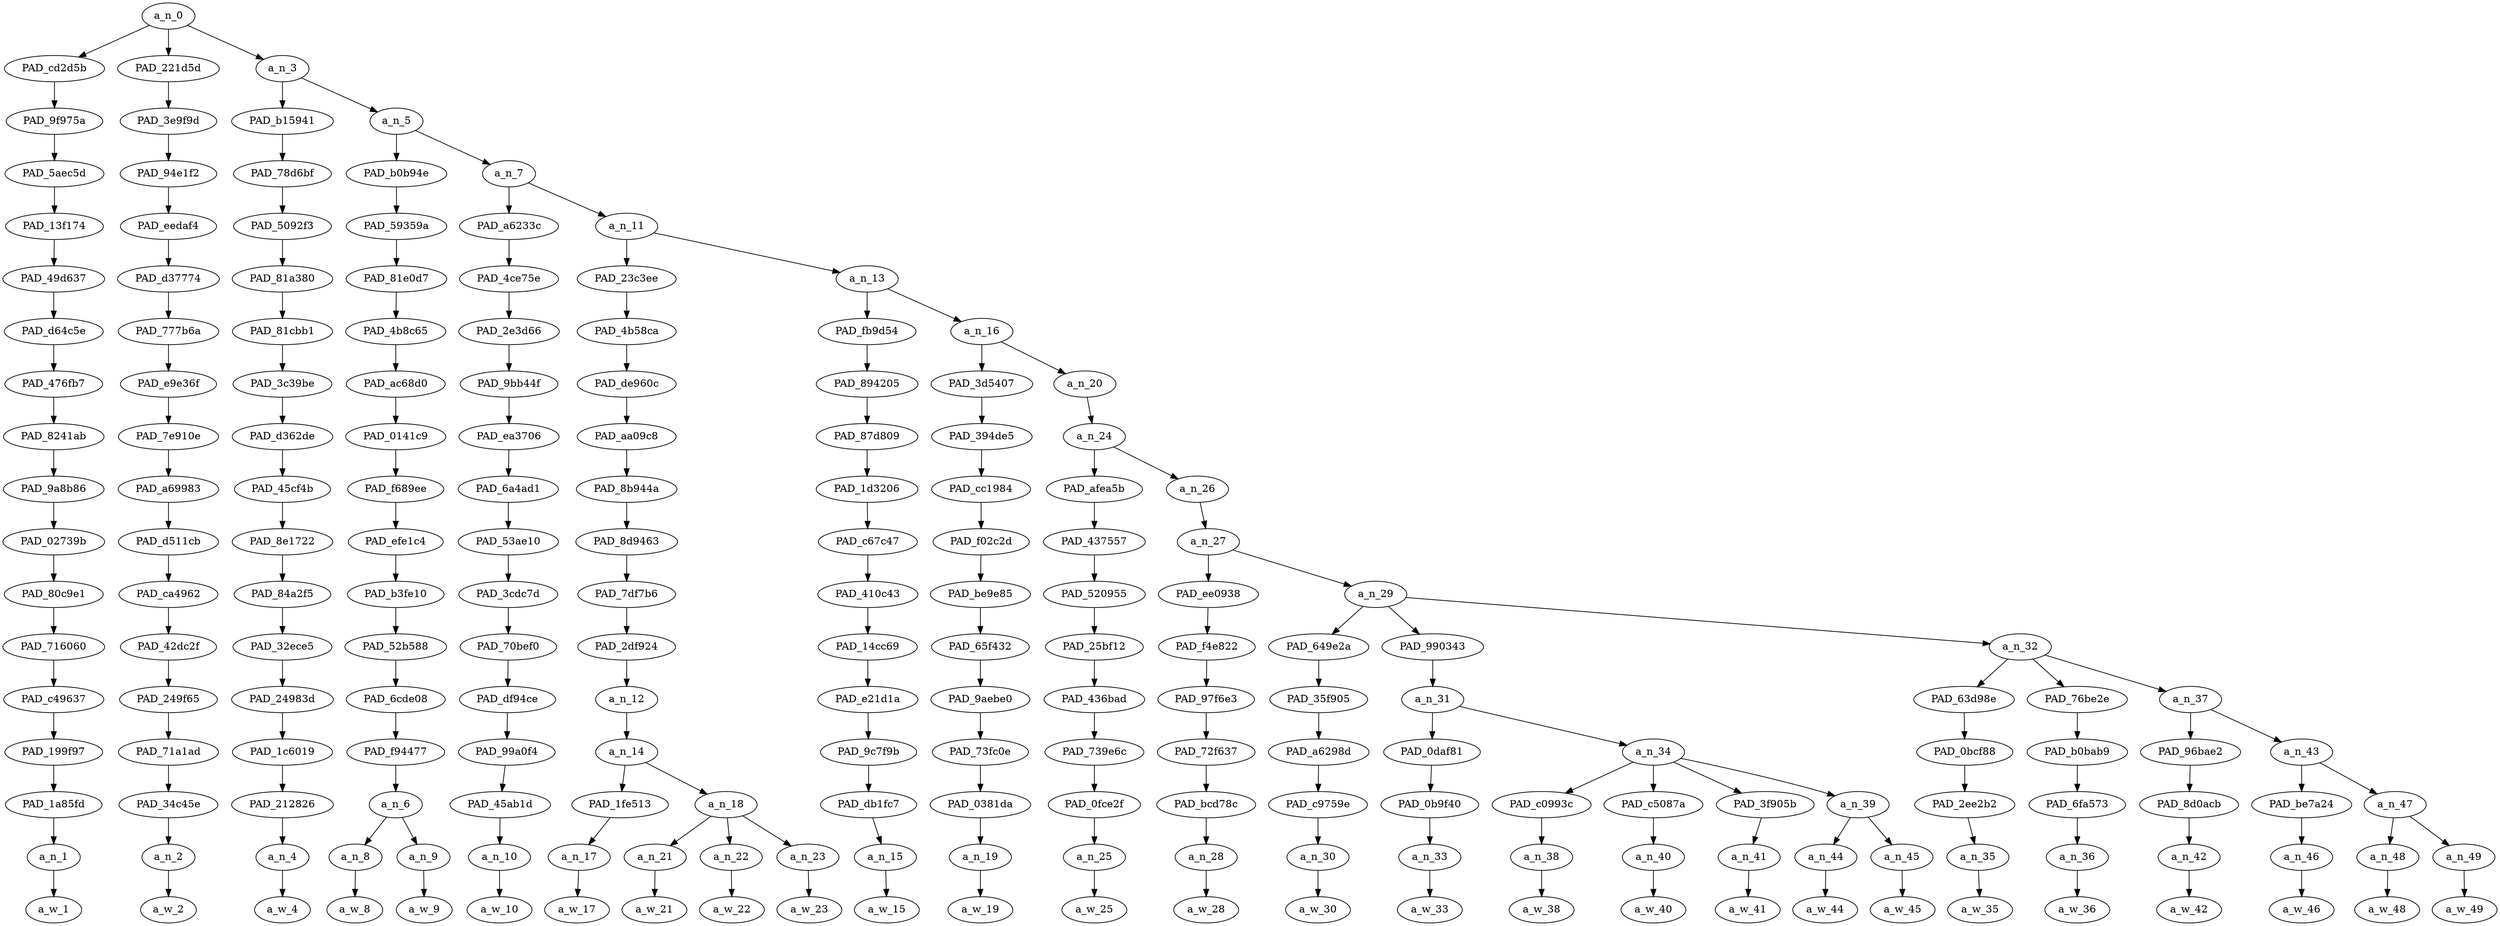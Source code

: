 strict digraph "" {
	a_n_0	[div_dir=1,
		index=0,
		level=17,
		pos="1.5450755931712965,17!",
		text_span="[0, 1, 2, 3, 4, 5, 6, 7, 8, 9, 10, 11, 12, 13, 14, 15, 16, 17, 18, 19, 20, 21, 22, 23, 24, 25, 26]",
		value=1.00000001];
	PAD_cd2d5b	[div_dir=1,
		index=0,
		level=16,
		pos="0.0,16!",
		text_span="[0]",
		value=0.02778926];
	a_n_0 -> PAD_cd2d5b;
	PAD_221d5d	[div_dir=1,
		index=1,
		level=16,
		pos="1.0,16!",
		text_span="[1]",
		value=0.02824631];
	a_n_0 -> PAD_221d5d;
	a_n_3	[div_dir=1,
		index=2,
		level=16,
		pos="3.635226779513889,16!",
		text_span="[2, 3, 4, 5, 6, 7, 8, 9, 10, 11, 12, 13, 14, 15, 16, 17, 18, 19, 20, 21, 22, 23, 24, 25, 26]",
		value=0.94340004];
	a_n_0 -> a_n_3;
	PAD_9f975a	[div_dir=1,
		index=0,
		level=15,
		pos="0.0,15!",
		text_span="[0]",
		value=0.02778926];
	PAD_cd2d5b -> PAD_9f975a;
	PAD_5aec5d	[div_dir=1,
		index=0,
		level=14,
		pos="0.0,14!",
		text_span="[0]",
		value=0.02778926];
	PAD_9f975a -> PAD_5aec5d;
	PAD_13f174	[div_dir=1,
		index=0,
		level=13,
		pos="0.0,13!",
		text_span="[0]",
		value=0.02778926];
	PAD_5aec5d -> PAD_13f174;
	PAD_49d637	[div_dir=1,
		index=0,
		level=12,
		pos="0.0,12!",
		text_span="[0]",
		value=0.02778926];
	PAD_13f174 -> PAD_49d637;
	PAD_d64c5e	[div_dir=1,
		index=0,
		level=11,
		pos="0.0,11!",
		text_span="[0]",
		value=0.02778926];
	PAD_49d637 -> PAD_d64c5e;
	PAD_476fb7	[div_dir=1,
		index=0,
		level=10,
		pos="0.0,10!",
		text_span="[0]",
		value=0.02778926];
	PAD_d64c5e -> PAD_476fb7;
	PAD_8241ab	[div_dir=1,
		index=0,
		level=9,
		pos="0.0,9!",
		text_span="[0]",
		value=0.02778926];
	PAD_476fb7 -> PAD_8241ab;
	PAD_9a8b86	[div_dir=1,
		index=0,
		level=8,
		pos="0.0,8!",
		text_span="[0]",
		value=0.02778926];
	PAD_8241ab -> PAD_9a8b86;
	PAD_02739b	[div_dir=1,
		index=0,
		level=7,
		pos="0.0,7!",
		text_span="[0]",
		value=0.02778926];
	PAD_9a8b86 -> PAD_02739b;
	PAD_80c9e1	[div_dir=1,
		index=0,
		level=6,
		pos="0.0,6!",
		text_span="[0]",
		value=0.02778926];
	PAD_02739b -> PAD_80c9e1;
	PAD_716060	[div_dir=1,
		index=0,
		level=5,
		pos="0.0,5!",
		text_span="[0]",
		value=0.02778926];
	PAD_80c9e1 -> PAD_716060;
	PAD_c49637	[div_dir=1,
		index=0,
		level=4,
		pos="0.0,4!",
		text_span="[0]",
		value=0.02778926];
	PAD_716060 -> PAD_c49637;
	PAD_199f97	[div_dir=1,
		index=0,
		level=3,
		pos="0.0,3!",
		text_span="[0]",
		value=0.02778926];
	PAD_c49637 -> PAD_199f97;
	PAD_1a85fd	[div_dir=1,
		index=0,
		level=2,
		pos="0.0,2!",
		text_span="[0]",
		value=0.02778926];
	PAD_199f97 -> PAD_1a85fd;
	a_n_1	[div_dir=1,
		index=0,
		level=1,
		pos="0.0,1!",
		text_span="[0]",
		value=0.02778926];
	PAD_1a85fd -> a_n_1;
	a_w_1	[div_dir=0,
		index=0,
		level=0,
		pos="0,0!",
		text_span="[0]",
		value=does];
	a_n_1 -> a_w_1;
	PAD_3e9f9d	[div_dir=1,
		index=1,
		level=15,
		pos="1.0,15!",
		text_span="[1]",
		value=0.02824631];
	PAD_221d5d -> PAD_3e9f9d;
	PAD_94e1f2	[div_dir=1,
		index=1,
		level=14,
		pos="1.0,14!",
		text_span="[1]",
		value=0.02824631];
	PAD_3e9f9d -> PAD_94e1f2;
	PAD_eedaf4	[div_dir=1,
		index=1,
		level=13,
		pos="1.0,13!",
		text_span="[1]",
		value=0.02824631];
	PAD_94e1f2 -> PAD_eedaf4;
	PAD_d37774	[div_dir=1,
		index=1,
		level=12,
		pos="1.0,12!",
		text_span="[1]",
		value=0.02824631];
	PAD_eedaf4 -> PAD_d37774;
	PAD_777b6a	[div_dir=1,
		index=1,
		level=11,
		pos="1.0,11!",
		text_span="[1]",
		value=0.02824631];
	PAD_d37774 -> PAD_777b6a;
	PAD_e9e36f	[div_dir=1,
		index=1,
		level=10,
		pos="1.0,10!",
		text_span="[1]",
		value=0.02824631];
	PAD_777b6a -> PAD_e9e36f;
	PAD_7e910e	[div_dir=1,
		index=1,
		level=9,
		pos="1.0,9!",
		text_span="[1]",
		value=0.02824631];
	PAD_e9e36f -> PAD_7e910e;
	PAD_a69983	[div_dir=1,
		index=1,
		level=8,
		pos="1.0,8!",
		text_span="[1]",
		value=0.02824631];
	PAD_7e910e -> PAD_a69983;
	PAD_d511cb	[div_dir=1,
		index=1,
		level=7,
		pos="1.0,7!",
		text_span="[1]",
		value=0.02824631];
	PAD_a69983 -> PAD_d511cb;
	PAD_ca4962	[div_dir=1,
		index=1,
		level=6,
		pos="1.0,6!",
		text_span="[1]",
		value=0.02824631];
	PAD_d511cb -> PAD_ca4962;
	PAD_42dc2f	[div_dir=1,
		index=1,
		level=5,
		pos="1.0,5!",
		text_span="[1]",
		value=0.02824631];
	PAD_ca4962 -> PAD_42dc2f;
	PAD_249f65	[div_dir=1,
		index=1,
		level=4,
		pos="1.0,4!",
		text_span="[1]",
		value=0.02824631];
	PAD_42dc2f -> PAD_249f65;
	PAD_71a1ad	[div_dir=1,
		index=1,
		level=3,
		pos="1.0,3!",
		text_span="[1]",
		value=0.02824631];
	PAD_249f65 -> PAD_71a1ad;
	PAD_34c45e	[div_dir=1,
		index=1,
		level=2,
		pos="1.0,2!",
		text_span="[1]",
		value=0.02824631];
	PAD_71a1ad -> PAD_34c45e;
	a_n_2	[div_dir=1,
		index=1,
		level=1,
		pos="1.0,1!",
		text_span="[1]",
		value=0.02824631];
	PAD_34c45e -> a_n_2;
	a_w_2	[div_dir=0,
		index=1,
		level=0,
		pos="1,0!",
		text_span="[1]",
		value=anyone];
	a_n_2 -> a_w_2;
	PAD_b15941	[div_dir=1,
		index=2,
		level=15,
		pos="2.0,15!",
		text_span="[2]",
		value=0.02128893];
	a_n_3 -> PAD_b15941;
	a_n_5	[div_dir=1,
		index=3,
		level=15,
		pos="5.270453559027778,15!",
		text_span="[3, 4, 5, 6, 7, 8, 9, 10, 11, 12, 13, 14, 15, 16, 17, 18, 19, 20, 21, 22, 23, 24, 25, 26]",
		value=0.92160234];
	a_n_3 -> a_n_5;
	PAD_78d6bf	[div_dir=1,
		index=2,
		level=14,
		pos="2.0,14!",
		text_span="[2]",
		value=0.02128893];
	PAD_b15941 -> PAD_78d6bf;
	PAD_5092f3	[div_dir=1,
		index=2,
		level=13,
		pos="2.0,13!",
		text_span="[2]",
		value=0.02128893];
	PAD_78d6bf -> PAD_5092f3;
	PAD_81a380	[div_dir=1,
		index=2,
		level=12,
		pos="2.0,12!",
		text_span="[2]",
		value=0.02128893];
	PAD_5092f3 -> PAD_81a380;
	PAD_81cbb1	[div_dir=1,
		index=2,
		level=11,
		pos="2.0,11!",
		text_span="[2]",
		value=0.02128893];
	PAD_81a380 -> PAD_81cbb1;
	PAD_3c39be	[div_dir=1,
		index=2,
		level=10,
		pos="2.0,10!",
		text_span="[2]",
		value=0.02128893];
	PAD_81cbb1 -> PAD_3c39be;
	PAD_d362de	[div_dir=1,
		index=2,
		level=9,
		pos="2.0,9!",
		text_span="[2]",
		value=0.02128893];
	PAD_3c39be -> PAD_d362de;
	PAD_45cf4b	[div_dir=1,
		index=2,
		level=8,
		pos="2.0,8!",
		text_span="[2]",
		value=0.02128893];
	PAD_d362de -> PAD_45cf4b;
	PAD_8e1722	[div_dir=1,
		index=2,
		level=7,
		pos="2.0,7!",
		text_span="[2]",
		value=0.02128893];
	PAD_45cf4b -> PAD_8e1722;
	PAD_84a2f5	[div_dir=1,
		index=2,
		level=6,
		pos="2.0,6!",
		text_span="[2]",
		value=0.02128893];
	PAD_8e1722 -> PAD_84a2f5;
	PAD_32ece5	[div_dir=1,
		index=2,
		level=5,
		pos="2.0,5!",
		text_span="[2]",
		value=0.02128893];
	PAD_84a2f5 -> PAD_32ece5;
	PAD_24983d	[div_dir=1,
		index=2,
		level=4,
		pos="2.0,4!",
		text_span="[2]",
		value=0.02128893];
	PAD_32ece5 -> PAD_24983d;
	PAD_1c6019	[div_dir=1,
		index=2,
		level=3,
		pos="2.0,3!",
		text_span="[2]",
		value=0.02128893];
	PAD_24983d -> PAD_1c6019;
	PAD_212826	[div_dir=1,
		index=2,
		level=2,
		pos="2.0,2!",
		text_span="[2]",
		value=0.02128893];
	PAD_1c6019 -> PAD_212826;
	a_n_4	[div_dir=1,
		index=2,
		level=1,
		pos="2.0,1!",
		text_span="[2]",
		value=0.02128893];
	PAD_212826 -> a_n_4;
	a_w_4	[div_dir=0,
		index=2,
		level=0,
		pos="2,0!",
		text_span="[2]",
		value=get];
	a_n_4 -> a_w_4;
	PAD_b0b94e	[div_dir=1,
		index=3,
		level=14,
		pos="3.5,14!",
		text_span="[3, 4]",
		value=0.04341660];
	a_n_5 -> PAD_b0b94e;
	a_n_7	[div_dir=1,
		index=4,
		level=14,
		pos="7.040907118055555,14!",
		text_span="[5, 6, 7, 8, 9, 10, 11, 12, 13, 14, 15, 16, 17, 18, 19, 20, 21, 22, 23, 24, 25, 26]",
		value=0.87769924];
	a_n_5 -> a_n_7;
	PAD_59359a	[div_dir=1,
		index=3,
		level=13,
		pos="3.5,13!",
		text_span="[3, 4]",
		value=0.04341660];
	PAD_b0b94e -> PAD_59359a;
	PAD_81e0d7	[div_dir=1,
		index=3,
		level=12,
		pos="3.5,12!",
		text_span="[3, 4]",
		value=0.04341660];
	PAD_59359a -> PAD_81e0d7;
	PAD_4b8c65	[div_dir=1,
		index=3,
		level=11,
		pos="3.5,11!",
		text_span="[3, 4]",
		value=0.04341660];
	PAD_81e0d7 -> PAD_4b8c65;
	PAD_ac68d0	[div_dir=1,
		index=3,
		level=10,
		pos="3.5,10!",
		text_span="[3, 4]",
		value=0.04341660];
	PAD_4b8c65 -> PAD_ac68d0;
	PAD_0141c9	[div_dir=1,
		index=3,
		level=9,
		pos="3.5,9!",
		text_span="[3, 4]",
		value=0.04341660];
	PAD_ac68d0 -> PAD_0141c9;
	PAD_f689ee	[div_dir=1,
		index=3,
		level=8,
		pos="3.5,8!",
		text_span="[3, 4]",
		value=0.04341660];
	PAD_0141c9 -> PAD_f689ee;
	PAD_efe1c4	[div_dir=1,
		index=3,
		level=7,
		pos="3.5,7!",
		text_span="[3, 4]",
		value=0.04341660];
	PAD_f689ee -> PAD_efe1c4;
	PAD_b3fe10	[div_dir=1,
		index=3,
		level=6,
		pos="3.5,6!",
		text_span="[3, 4]",
		value=0.04341660];
	PAD_efe1c4 -> PAD_b3fe10;
	PAD_52b588	[div_dir=1,
		index=3,
		level=5,
		pos="3.5,5!",
		text_span="[3, 4]",
		value=0.04341660];
	PAD_b3fe10 -> PAD_52b588;
	PAD_6cde08	[div_dir=1,
		index=3,
		level=4,
		pos="3.5,4!",
		text_span="[3, 4]",
		value=0.04341660];
	PAD_52b588 -> PAD_6cde08;
	PAD_f94477	[div_dir=1,
		index=3,
		level=3,
		pos="3.5,3!",
		text_span="[3, 4]",
		value=0.04341660];
	PAD_6cde08 -> PAD_f94477;
	a_n_6	[div_dir=1,
		index=3,
		level=2,
		pos="3.5,2!",
		text_span="[3, 4]",
		value=0.04341660];
	PAD_f94477 -> a_n_6;
	a_n_8	[div_dir=1,
		index=3,
		level=1,
		pos="3.0,1!",
		text_span="[3]",
		value=0.02290342];
	a_n_6 -> a_n_8;
	a_n_9	[div_dir=1,
		index=4,
		level=1,
		pos="4.0,1!",
		text_span="[4]",
		value=0.02033939];
	a_n_6 -> a_n_9;
	a_w_8	[div_dir=0,
		index=3,
		level=0,
		pos="3,0!",
		text_span="[3]",
		value=the];
	a_n_8 -> a_w_8;
	a_w_9	[div_dir=0,
		index=4,
		level=0,
		pos="4,0!",
		text_span="[4]",
		value=feeling];
	a_n_9 -> a_w_9;
	PAD_a6233c	[div_dir=1,
		index=4,
		level=13,
		pos="5.0,13!",
		text_span="[5]",
		value=0.01922034];
	a_n_7 -> PAD_a6233c;
	a_n_11	[div_dir=1,
		index=5,
		level=13,
		pos="9.08181423611111,13!",
		text_span="[6, 7, 8, 9, 10, 11, 12, 13, 14, 15, 16, 17, 18, 19, 20, 21, 22, 23, 24, 25, 26]",
		value=0.85802203];
	a_n_7 -> a_n_11;
	PAD_4ce75e	[div_dir=1,
		index=4,
		level=12,
		pos="5.0,12!",
		text_span="[5]",
		value=0.01922034];
	PAD_a6233c -> PAD_4ce75e;
	PAD_2e3d66	[div_dir=1,
		index=4,
		level=11,
		pos="5.0,11!",
		text_span="[5]",
		value=0.01922034];
	PAD_4ce75e -> PAD_2e3d66;
	PAD_9bb44f	[div_dir=1,
		index=4,
		level=10,
		pos="5.0,10!",
		text_span="[5]",
		value=0.01922034];
	PAD_2e3d66 -> PAD_9bb44f;
	PAD_ea3706	[div_dir=1,
		index=4,
		level=9,
		pos="5.0,9!",
		text_span="[5]",
		value=0.01922034];
	PAD_9bb44f -> PAD_ea3706;
	PAD_6a4ad1	[div_dir=1,
		index=4,
		level=8,
		pos="5.0,8!",
		text_span="[5]",
		value=0.01922034];
	PAD_ea3706 -> PAD_6a4ad1;
	PAD_53ae10	[div_dir=1,
		index=4,
		level=7,
		pos="5.0,7!",
		text_span="[5]",
		value=0.01922034];
	PAD_6a4ad1 -> PAD_53ae10;
	PAD_3cdc7d	[div_dir=1,
		index=4,
		level=6,
		pos="5.0,6!",
		text_span="[5]",
		value=0.01922034];
	PAD_53ae10 -> PAD_3cdc7d;
	PAD_70bef0	[div_dir=1,
		index=4,
		level=5,
		pos="5.0,5!",
		text_span="[5]",
		value=0.01922034];
	PAD_3cdc7d -> PAD_70bef0;
	PAD_df94ce	[div_dir=1,
		index=4,
		level=4,
		pos="5.0,4!",
		text_span="[5]",
		value=0.01922034];
	PAD_70bef0 -> PAD_df94ce;
	PAD_99a0f4	[div_dir=1,
		index=4,
		level=3,
		pos="5.0,3!",
		text_span="[5]",
		value=0.01922034];
	PAD_df94ce -> PAD_99a0f4;
	PAD_45ab1d	[div_dir=1,
		index=4,
		level=2,
		pos="5.0,2!",
		text_span="[5]",
		value=0.01922034];
	PAD_99a0f4 -> PAD_45ab1d;
	a_n_10	[div_dir=1,
		index=5,
		level=1,
		pos="5.0,1!",
		text_span="[5]",
		value=0.01922034];
	PAD_45ab1d -> a_n_10;
	a_w_10	[div_dir=0,
		index=5,
		level=0,
		pos="5,0!",
		text_span="[5]",
		value=that];
	a_n_10 -> a_w_10;
	PAD_23c3ee	[div_dir=1,
		index=5,
		level=12,
		pos="7.0,12!",
		text_span="[6, 7, 8, 9]",
		value=0.29104160];
	a_n_11 -> PAD_23c3ee;
	a_n_13	[div_dir=1,
		index=6,
		level=12,
		pos="11.163628472222221,12!",
		text_span="[10, 11, 12, 13, 14, 15, 16, 17, 18, 19, 20, 21, 22, 23, 24, 25, 26]",
		value=0.56651563];
	a_n_11 -> a_n_13;
	PAD_4b58ca	[div_dir=1,
		index=5,
		level=11,
		pos="7.0,11!",
		text_span="[6, 7, 8, 9]",
		value=0.29104160];
	PAD_23c3ee -> PAD_4b58ca;
	PAD_de960c	[div_dir=1,
		index=5,
		level=10,
		pos="7.0,10!",
		text_span="[6, 7, 8, 9]",
		value=0.29104160];
	PAD_4b58ca -> PAD_de960c;
	PAD_aa09c8	[div_dir=1,
		index=5,
		level=9,
		pos="7.0,9!",
		text_span="[6, 7, 8, 9]",
		value=0.29104160];
	PAD_de960c -> PAD_aa09c8;
	PAD_8b944a	[div_dir=1,
		index=5,
		level=8,
		pos="7.0,8!",
		text_span="[6, 7, 8, 9]",
		value=0.29104160];
	PAD_aa09c8 -> PAD_8b944a;
	PAD_8d9463	[div_dir=1,
		index=5,
		level=7,
		pos="7.0,7!",
		text_span="[6, 7, 8, 9]",
		value=0.29104160];
	PAD_8b944a -> PAD_8d9463;
	PAD_7df7b6	[div_dir=1,
		index=5,
		level=6,
		pos="7.0,6!",
		text_span="[6, 7, 8, 9]",
		value=0.29104160];
	PAD_8d9463 -> PAD_7df7b6;
	PAD_2df924	[div_dir=1,
		index=5,
		level=5,
		pos="7.0,5!",
		text_span="[6, 7, 8, 9]",
		value=0.29104160];
	PAD_7df7b6 -> PAD_2df924;
	a_n_12	[div_dir=1,
		index=5,
		level=4,
		pos="7.0,4!",
		text_span="[6, 7, 8, 9]",
		value=0.29104160];
	PAD_2df924 -> a_n_12;
	a_n_14	[div_dir=1,
		index=5,
		level=3,
		pos="7.0,3!",
		text_span="[6, 7, 8, 9]",
		value=0.29040994];
	a_n_12 -> a_n_14;
	PAD_1fe513	[div_dir=-1,
		index=5,
		level=2,
		pos="6.0,2!",
		text_span="[6]",
		value=0.03926433];
	a_n_14 -> PAD_1fe513;
	a_n_18	[div_dir=1,
		index=6,
		level=2,
		pos="8.0,2!",
		text_span="[7, 8, 9]",
		value=0.25051395];
	a_n_14 -> a_n_18;
	a_n_17	[div_dir=-1,
		index=6,
		level=1,
		pos="6.0,1!",
		text_span="[6]",
		value=0.03926433];
	PAD_1fe513 -> a_n_17;
	a_w_17	[div_dir=0,
		index=6,
		level=0,
		pos="6,0!",
		text_span="[6]",
		value=nick];
	a_n_17 -> a_w_17;
	a_n_21	[div_dir=1,
		index=7,
		level=1,
		pos="7.0,1!",
		text_span="[7]",
		value=0.03193892];
	a_n_18 -> a_n_21;
	a_n_22	[div_dir=1,
		index=8,
		level=1,
		pos="8.0,1!",
		text_span="[8]",
		value=0.13312336];
	a_n_18 -> a_n_22;
	a_n_23	[div_dir=1,
		index=9,
		level=1,
		pos="9.0,1!",
		text_span="[9]",
		value=0.08474452];
	a_n_18 -> a_n_23;
	a_w_21	[div_dir=0,
		index=7,
		level=0,
		pos="7,0!",
		text_span="[7]",
		value=the1];
	a_n_21 -> a_w_21;
	a_w_22	[div_dir=0,
		index=8,
		level=0,
		pos="8,0!",
		text_span="[8]",
		value=spic];
	a_n_22 -> a_w_22;
	a_w_23	[div_dir=0,
		index=9,
		level=0,
		pos="9,0!",
		text_span="[9]",
		value=fuentes];
	a_n_23 -> a_w_23;
	PAD_fb9d54	[div_dir=-1,
		index=6,
		level=11,
		pos="10.0,11!",
		text_span="[10]",
		value=0.02000537];
	a_n_13 -> PAD_fb9d54;
	a_n_16	[div_dir=1,
		index=7,
		level=11,
		pos="12.327256944444445,11!",
		text_span="[11, 12, 13, 14, 15, 16, 17, 18, 19, 20, 21, 22, 23, 24, 25, 26]",
		value=0.54632871];
	a_n_13 -> a_n_16;
	PAD_894205	[div_dir=-1,
		index=6,
		level=10,
		pos="10.0,10!",
		text_span="[10]",
		value=0.02000537];
	PAD_fb9d54 -> PAD_894205;
	PAD_87d809	[div_dir=-1,
		index=6,
		level=9,
		pos="10.0,9!",
		text_span="[10]",
		value=0.02000537];
	PAD_894205 -> PAD_87d809;
	PAD_1d3206	[div_dir=-1,
		index=6,
		level=8,
		pos="10.0,8!",
		text_span="[10]",
		value=0.02000537];
	PAD_87d809 -> PAD_1d3206;
	PAD_c67c47	[div_dir=-1,
		index=6,
		level=7,
		pos="10.0,7!",
		text_span="[10]",
		value=0.02000537];
	PAD_1d3206 -> PAD_c67c47;
	PAD_410c43	[div_dir=-1,
		index=6,
		level=6,
		pos="10.0,6!",
		text_span="[10]",
		value=0.02000537];
	PAD_c67c47 -> PAD_410c43;
	PAD_14cc69	[div_dir=-1,
		index=6,
		level=5,
		pos="10.0,5!",
		text_span="[10]",
		value=0.02000537];
	PAD_410c43 -> PAD_14cc69;
	PAD_e21d1a	[div_dir=-1,
		index=6,
		level=4,
		pos="10.0,4!",
		text_span="[10]",
		value=0.02000537];
	PAD_14cc69 -> PAD_e21d1a;
	PAD_9c7f9b	[div_dir=-1,
		index=6,
		level=3,
		pos="10.0,3!",
		text_span="[10]",
		value=0.02000537];
	PAD_e21d1a -> PAD_9c7f9b;
	PAD_db1fc7	[div_dir=-1,
		index=7,
		level=2,
		pos="10.0,2!",
		text_span="[10]",
		value=0.02000537];
	PAD_9c7f9b -> PAD_db1fc7;
	a_n_15	[div_dir=-1,
		index=10,
		level=1,
		pos="10.0,1!",
		text_span="[10]",
		value=0.02000537];
	PAD_db1fc7 -> a_n_15;
	a_w_15	[div_dir=0,
		index=10,
		level=0,
		pos="10,0!",
		text_span="[10]",
		value=is];
	a_n_15 -> a_w_15;
	PAD_3d5407	[div_dir=1,
		index=7,
		level=10,
		pos="11.0,10!",
		text_span="[11]",
		value=0.01824388];
	a_n_16 -> PAD_3d5407;
	a_n_20	[div_dir=1,
		index=8,
		level=10,
		pos="13.65451388888889,10!",
		text_span="[12, 13, 14, 15, 16, 17, 18, 19, 20, 21, 22, 23, 24, 25, 26]",
		value=0.52789636];
	a_n_16 -> a_n_20;
	PAD_394de5	[div_dir=1,
		index=7,
		level=9,
		pos="11.0,9!",
		text_span="[11]",
		value=0.01824388];
	PAD_3d5407 -> PAD_394de5;
	PAD_cc1984	[div_dir=1,
		index=7,
		level=8,
		pos="11.0,8!",
		text_span="[11]",
		value=0.01824388];
	PAD_394de5 -> PAD_cc1984;
	PAD_f02c2d	[div_dir=1,
		index=7,
		level=7,
		pos="11.0,7!",
		text_span="[11]",
		value=0.01824388];
	PAD_cc1984 -> PAD_f02c2d;
	PAD_be9e85	[div_dir=1,
		index=7,
		level=6,
		pos="11.0,6!",
		text_span="[11]",
		value=0.01824388];
	PAD_f02c2d -> PAD_be9e85;
	PAD_65f432	[div_dir=1,
		index=7,
		level=5,
		pos="11.0,5!",
		text_span="[11]",
		value=0.01824388];
	PAD_be9e85 -> PAD_65f432;
	PAD_9aebe0	[div_dir=1,
		index=7,
		level=4,
		pos="11.0,4!",
		text_span="[11]",
		value=0.01824388];
	PAD_65f432 -> PAD_9aebe0;
	PAD_73fc0e	[div_dir=1,
		index=7,
		level=3,
		pos="11.0,3!",
		text_span="[11]",
		value=0.01824388];
	PAD_9aebe0 -> PAD_73fc0e;
	PAD_0381da	[div_dir=1,
		index=8,
		level=2,
		pos="11.0,2!",
		text_span="[11]",
		value=0.01824388];
	PAD_73fc0e -> PAD_0381da;
	a_n_19	[div_dir=1,
		index=11,
		level=1,
		pos="11.0,1!",
		text_span="[11]",
		value=0.01824388];
	PAD_0381da -> a_n_19;
	a_w_19	[div_dir=0,
		index=11,
		level=0,
		pos="11,0!",
		text_span="[11]",
		value=like];
	a_n_19 -> a_w_19;
	a_n_24	[div_dir=1,
		index=8,
		level=9,
		pos="13.65451388888889,9!",
		text_span="[12, 13, 14, 15, 16, 17, 18, 19, 20, 21, 22, 23, 24, 25, 26]",
		value=0.52771369];
	a_n_20 -> a_n_24;
	PAD_afea5b	[div_dir=1,
		index=8,
		level=8,
		pos="12.0,8!",
		text_span="[12]",
		value=0.01794241];
	a_n_24 -> PAD_afea5b;
	a_n_26	[div_dir=1,
		index=9,
		level=8,
		pos="15.309027777777779,8!",
		text_span="[13, 14, 15, 16, 17, 18, 19, 20, 21, 22, 23, 24, 25, 26]",
		value=0.50958861];
	a_n_24 -> a_n_26;
	PAD_437557	[div_dir=1,
		index=8,
		level=7,
		pos="12.0,7!",
		text_span="[12]",
		value=0.01794241];
	PAD_afea5b -> PAD_437557;
	PAD_520955	[div_dir=1,
		index=8,
		level=6,
		pos="12.0,6!",
		text_span="[12]",
		value=0.01794241];
	PAD_437557 -> PAD_520955;
	PAD_25bf12	[div_dir=1,
		index=8,
		level=5,
		pos="12.0,5!",
		text_span="[12]",
		value=0.01794241];
	PAD_520955 -> PAD_25bf12;
	PAD_436bad	[div_dir=1,
		index=8,
		level=4,
		pos="12.0,4!",
		text_span="[12]",
		value=0.01794241];
	PAD_25bf12 -> PAD_436bad;
	PAD_739e6c	[div_dir=1,
		index=8,
		level=3,
		pos="12.0,3!",
		text_span="[12]",
		value=0.01794241];
	PAD_436bad -> PAD_739e6c;
	PAD_0fce2f	[div_dir=1,
		index=9,
		level=2,
		pos="12.0,2!",
		text_span="[12]",
		value=0.01794241];
	PAD_739e6c -> PAD_0fce2f;
	a_n_25	[div_dir=1,
		index=12,
		level=1,
		pos="12.0,1!",
		text_span="[12]",
		value=0.01794241];
	PAD_0fce2f -> a_n_25;
	a_w_25	[div_dir=0,
		index=12,
		level=0,
		pos="12,0!",
		text_span="[12]",
		value=trying];
	a_n_25 -> a_w_25;
	a_n_27	[div_dir=1,
		index=9,
		level=7,
		pos="15.309027777777779,7!",
		text_span="[13, 14, 15, 16, 17, 18, 19, 20, 21, 22, 23, 24, 25, 26]",
		value=0.50940573];
	a_n_26 -> a_n_27;
	PAD_ee0938	[div_dir=-1,
		index=9,
		level=6,
		pos="13.0,6!",
		text_span="[13]",
		value=0.01629056];
	a_n_27 -> PAD_ee0938;
	a_n_29	[div_dir=1,
		index=10,
		level=6,
		pos="17.618055555555557,6!",
		text_span="[14, 15, 16, 17, 18, 19, 20, 21, 22, 23, 24, 25, 26]",
		value=0.49293229];
	a_n_27 -> a_n_29;
	PAD_f4e822	[div_dir=-1,
		index=9,
		level=5,
		pos="13.0,5!",
		text_span="[13]",
		value=0.01629056];
	PAD_ee0938 -> PAD_f4e822;
	PAD_97f6e3	[div_dir=-1,
		index=9,
		level=4,
		pos="13.0,4!",
		text_span="[13]",
		value=0.01629056];
	PAD_f4e822 -> PAD_97f6e3;
	PAD_72f637	[div_dir=-1,
		index=9,
		level=3,
		pos="13.0,3!",
		text_span="[13]",
		value=0.01629056];
	PAD_97f6e3 -> PAD_72f637;
	PAD_bcd78c	[div_dir=-1,
		index=10,
		level=2,
		pos="13.0,2!",
		text_span="[13]",
		value=0.01629056];
	PAD_72f637 -> PAD_bcd78c;
	a_n_28	[div_dir=-1,
		index=13,
		level=1,
		pos="13.0,1!",
		text_span="[13]",
		value=0.01629056];
	PAD_bcd78c -> a_n_28;
	a_w_28	[div_dir=0,
		index=13,
		level=0,
		pos="13,0!",
		text_span="[13]",
		value=to];
	a_n_28 -> a_w_28;
	PAD_649e2a	[div_dir=-1,
		index=10,
		level=5,
		pos="14.0,5!",
		text_span="[14]",
		value=0.02795379];
	a_n_29 -> PAD_649e2a;
	PAD_990343	[div_dir=1,
		index=11,
		level=5,
		pos="16.5625,5!",
		text_span="[15, 16, 17, 18, 19, 20]",
		value=0.33600537];
	a_n_29 -> PAD_990343;
	a_n_32	[div_dir=1,
		index=12,
		level=5,
		pos="22.291666666666668,5!",
		text_span="[21, 22, 23, 24, 25, 26]",
		value=0.12876780];
	a_n_29 -> a_n_32;
	PAD_35f905	[div_dir=-1,
		index=10,
		level=4,
		pos="14.0,4!",
		text_span="[14]",
		value=0.02795379];
	PAD_649e2a -> PAD_35f905;
	PAD_a6298d	[div_dir=-1,
		index=10,
		level=3,
		pos="14.0,3!",
		text_span="[14]",
		value=0.02795379];
	PAD_35f905 -> PAD_a6298d;
	PAD_c9759e	[div_dir=-1,
		index=11,
		level=2,
		pos="14.0,2!",
		text_span="[14]",
		value=0.02795379];
	PAD_a6298d -> PAD_c9759e;
	a_n_30	[div_dir=-1,
		index=14,
		level=1,
		pos="14.0,1!",
		text_span="[14]",
		value=0.02795379];
	PAD_c9759e -> a_n_30;
	a_w_30	[div_dir=0,
		index=14,
		level=0,
		pos="14,0!",
		text_span="[14]",
		value=court];
	a_n_30 -> a_w_30;
	a_n_31	[div_dir=1,
		index=11,
		level=4,
		pos="16.5625,4!",
		text_span="[15, 16, 17, 18, 19, 20]",
		value=0.33600537];
	PAD_990343 -> a_n_31;
	PAD_0daf81	[div_dir=1,
		index=11,
		level=3,
		pos="15.0,3!",
		text_span="[15]",
		value=0.04371598];
	a_n_31 -> PAD_0daf81;
	a_n_34	[div_dir=1,
		index=12,
		level=3,
		pos="18.125,3!",
		text_span="[16, 17, 18, 19, 20]",
		value=0.29211941];
	a_n_31 -> a_n_34;
	PAD_0b9f40	[div_dir=1,
		index=12,
		level=2,
		pos="15.0,2!",
		text_span="[15]",
		value=0.04371598];
	PAD_0daf81 -> PAD_0b9f40;
	a_n_33	[div_dir=1,
		index=15,
		level=1,
		pos="15.0,1!",
		text_span="[15]",
		value=0.04371598];
	PAD_0b9f40 -> a_n_33;
	a_w_33	[div_dir=0,
		index=15,
		level=0,
		pos="15,0!",
		text_span="[15]",
		value="<number>"];
	a_n_33 -> a_w_33;
	PAD_c0993c	[div_dir=1,
		index=13,
		level=2,
		pos="16.0,2!",
		text_span="[16]",
		value=0.02637828];
	a_n_34 -> PAD_c0993c;
	PAD_c5087a	[div_dir=1,
		index=15,
		level=2,
		pos="19.0,2!",
		text_span="[19]",
		value=0.10825740];
	a_n_34 -> PAD_c5087a;
	PAD_3f905b	[div_dir=1,
		index=16,
		level=2,
		pos="20.0,2!",
		text_span="[20]",
		value=0.04003894];
	a_n_34 -> PAD_3f905b;
	a_n_39	[div_dir=-1,
		index=14,
		level=2,
		pos="17.5,2!",
		text_span="[17, 18]",
		value=0.11731098];
	a_n_34 -> a_n_39;
	a_n_38	[div_dir=1,
		index=16,
		level=1,
		pos="16.0,1!",
		text_span="[16]",
		value=0.02637828];
	PAD_c0993c -> a_n_38;
	a_w_38	[div_dir=0,
		index=16,
		level=0,
		pos="16,0!",
		text_span="[16]",
		value=something];
	a_n_38 -> a_w_38;
	a_n_40	[div_dir=1,
		index=19,
		level=1,
		pos="19.0,1!",
		text_span="[19]",
		value=0.10825740];
	PAD_c5087a -> a_n_40;
	a_w_40	[div_dir=0,
		index=19,
		level=0,
		pos="19,0!",
		text_span="[19]",
		value=boomer];
	a_n_40 -> a_w_40;
	a_n_41	[div_dir=1,
		index=20,
		level=1,
		pos="20.0,1!",
		text_span="[20]",
		value=0.04003894];
	PAD_3f905b -> a_n_41;
	a_w_41	[div_dir=0,
		index=20,
		level=0,
		pos="20,0!",
		text_span="[20]",
		value=conservatives];
	a_n_41 -> a_w_41;
	a_n_44	[div_dir=-1,
		index=17,
		level=1,
		pos="17.0,1!",
		text_span="[17]",
		value=0.03954378];
	a_n_39 -> a_n_44;
	a_n_45	[div_dir=-1,
		index=18,
		level=1,
		pos="18.0,1!",
		text_span="[18]",
		value=0.07769965];
	a_n_39 -> a_n_45;
	a_w_44	[div_dir=0,
		index=17,
		level=0,
		pos="17,0!",
		text_span="[17]",
		value=internet];
	a_n_44 -> a_w_44;
	a_w_45	[div_dir=0,
		index=18,
		level=0,
		pos="18,0!",
		text_span="[18]",
		value=savvy];
	a_n_45 -> a_w_45;
	PAD_63d98e	[div_dir=1,
		index=12,
		level=4,
		pos="21.0,4!",
		text_span="[21]",
		value=0.01940615];
	a_n_32 -> PAD_63d98e;
	PAD_76be2e	[div_dir=-1,
		index=13,
		level=4,
		pos="22.0,4!",
		text_span="[22]",
		value=0.01836118];
	a_n_32 -> PAD_76be2e;
	a_n_37	[div_dir=1,
		index=14,
		level=4,
		pos="23.875,4!",
		text_span="[23, 24, 25, 26]",
		value=0.09085563];
	a_n_32 -> a_n_37;
	PAD_0bcf88	[div_dir=1,
		index=13,
		level=3,
		pos="21.0,3!",
		text_span="[21]",
		value=0.01940615];
	PAD_63d98e -> PAD_0bcf88;
	PAD_2ee2b2	[div_dir=1,
		index=17,
		level=2,
		pos="21.0,2!",
		text_span="[21]",
		value=0.01940615];
	PAD_0bcf88 -> PAD_2ee2b2;
	a_n_35	[div_dir=1,
		index=21,
		level=1,
		pos="21.0,1!",
		text_span="[21]",
		value=0.01940615];
	PAD_2ee2b2 -> a_n_35;
	a_w_35	[div_dir=0,
		index=21,
		level=0,
		pos="21,0!",
		text_span="[21]",
		value=as];
	a_n_35 -> a_w_35;
	PAD_b0bab9	[div_dir=-1,
		index=14,
		level=3,
		pos="22.0,3!",
		text_span="[22]",
		value=0.01836118];
	PAD_76be2e -> PAD_b0bab9;
	PAD_6fa573	[div_dir=-1,
		index=18,
		level=2,
		pos="22.0,2!",
		text_span="[22]",
		value=0.01836118];
	PAD_b0bab9 -> PAD_6fa573;
	a_n_36	[div_dir=-1,
		index=22,
		level=1,
		pos="22.0,1!",
		text_span="[22]",
		value=0.01836118];
	PAD_6fa573 -> a_n_36;
	a_w_36	[div_dir=0,
		index=22,
		level=0,
		pos="22,0!",
		text_span="[22]",
		value=if];
	a_n_36 -> a_w_36;
	PAD_96bae2	[div_dir=1,
		index=15,
		level=3,
		pos="23.0,3!",
		text_span="[23]",
		value=0.01838819];
	a_n_37 -> PAD_96bae2;
	a_n_43	[div_dir=1,
		index=16,
		level=3,
		pos="24.75,3!",
		text_span="[24, 25, 26]",
		value=0.07229347];
	a_n_37 -> a_n_43;
	PAD_8d0acb	[div_dir=1,
		index=19,
		level=2,
		pos="23.0,2!",
		text_span="[23]",
		value=0.01838819];
	PAD_96bae2 -> PAD_8d0acb;
	a_n_42	[div_dir=1,
		index=23,
		level=1,
		pos="23.0,1!",
		text_span="[23]",
		value=0.01838819];
	PAD_8d0acb -> a_n_42;
	a_w_42	[div_dir=0,
		index=23,
		level=0,
		pos="23,0!",
		text_span="[23]",
		value=they];
	a_n_42 -> a_w_42;
	PAD_be7a24	[div_dir=1,
		index=20,
		level=2,
		pos="24.0,2!",
		text_span="[24]",
		value=0.01881322];
	a_n_43 -> PAD_be7a24;
	a_n_47	[div_dir=1,
		index=21,
		level=2,
		pos="25.5,2!",
		text_span="[25, 26]",
		value=0.05331333];
	a_n_43 -> a_n_47;
	a_n_46	[div_dir=1,
		index=24,
		level=1,
		pos="24.0,1!",
		text_span="[24]",
		value=0.01881322];
	PAD_be7a24 -> a_n_46;
	a_w_46	[div_dir=0,
		index=24,
		level=0,
		pos="24,0!",
		text_span="[24]",
		value=were];
	a_n_46 -> a_w_46;
	a_n_48	[div_dir=1,
		index=25,
		level=1,
		pos="25.0,1!",
		text_span="[25]",
		value=0.02041302];
	a_n_47 -> a_n_48;
	a_n_49	[div_dir=1,
		index=26,
		level=1,
		pos="26.0,1!",
		text_span="[26]",
		value=0.03274496];
	a_n_47 -> a_n_49;
	a_w_48	[div_dir=0,
		index=25,
		level=0,
		pos="25,0!",
		text_span="[25]",
		value=a];
	a_n_48 -> a_w_48;
	a_w_49	[div_dir=0,
		index=26,
		level=0,
		pos="26,0!",
		text_span="[26]",
		value=thing];
	a_n_49 -> a_w_49;
}
